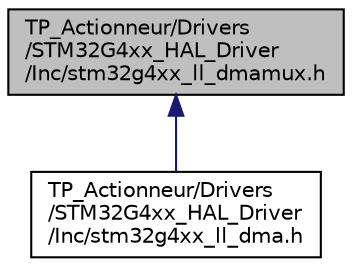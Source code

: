 digraph "TP_Actionneur/Drivers/STM32G4xx_HAL_Driver/Inc/stm32g4xx_ll_dmamux.h"
{
 // LATEX_PDF_SIZE
  edge [fontname="Helvetica",fontsize="10",labelfontname="Helvetica",labelfontsize="10"];
  node [fontname="Helvetica",fontsize="10",shape=record];
  Node1 [label="TP_Actionneur/Drivers\l/STM32G4xx_HAL_Driver\l/Inc/stm32g4xx_ll_dmamux.h",height=0.2,width=0.4,color="black", fillcolor="grey75", style="filled", fontcolor="black",tooltip="Header file of DMAMUX LL module."];
  Node1 -> Node2 [dir="back",color="midnightblue",fontsize="10",style="solid"];
  Node2 [label="TP_Actionneur/Drivers\l/STM32G4xx_HAL_Driver\l/Inc/stm32g4xx_ll_dma.h",height=0.2,width=0.4,color="black", fillcolor="white", style="filled",URL="$stm32g4xx__ll__dma_8h.html",tooltip="Header file of DMA LL module."];
}
